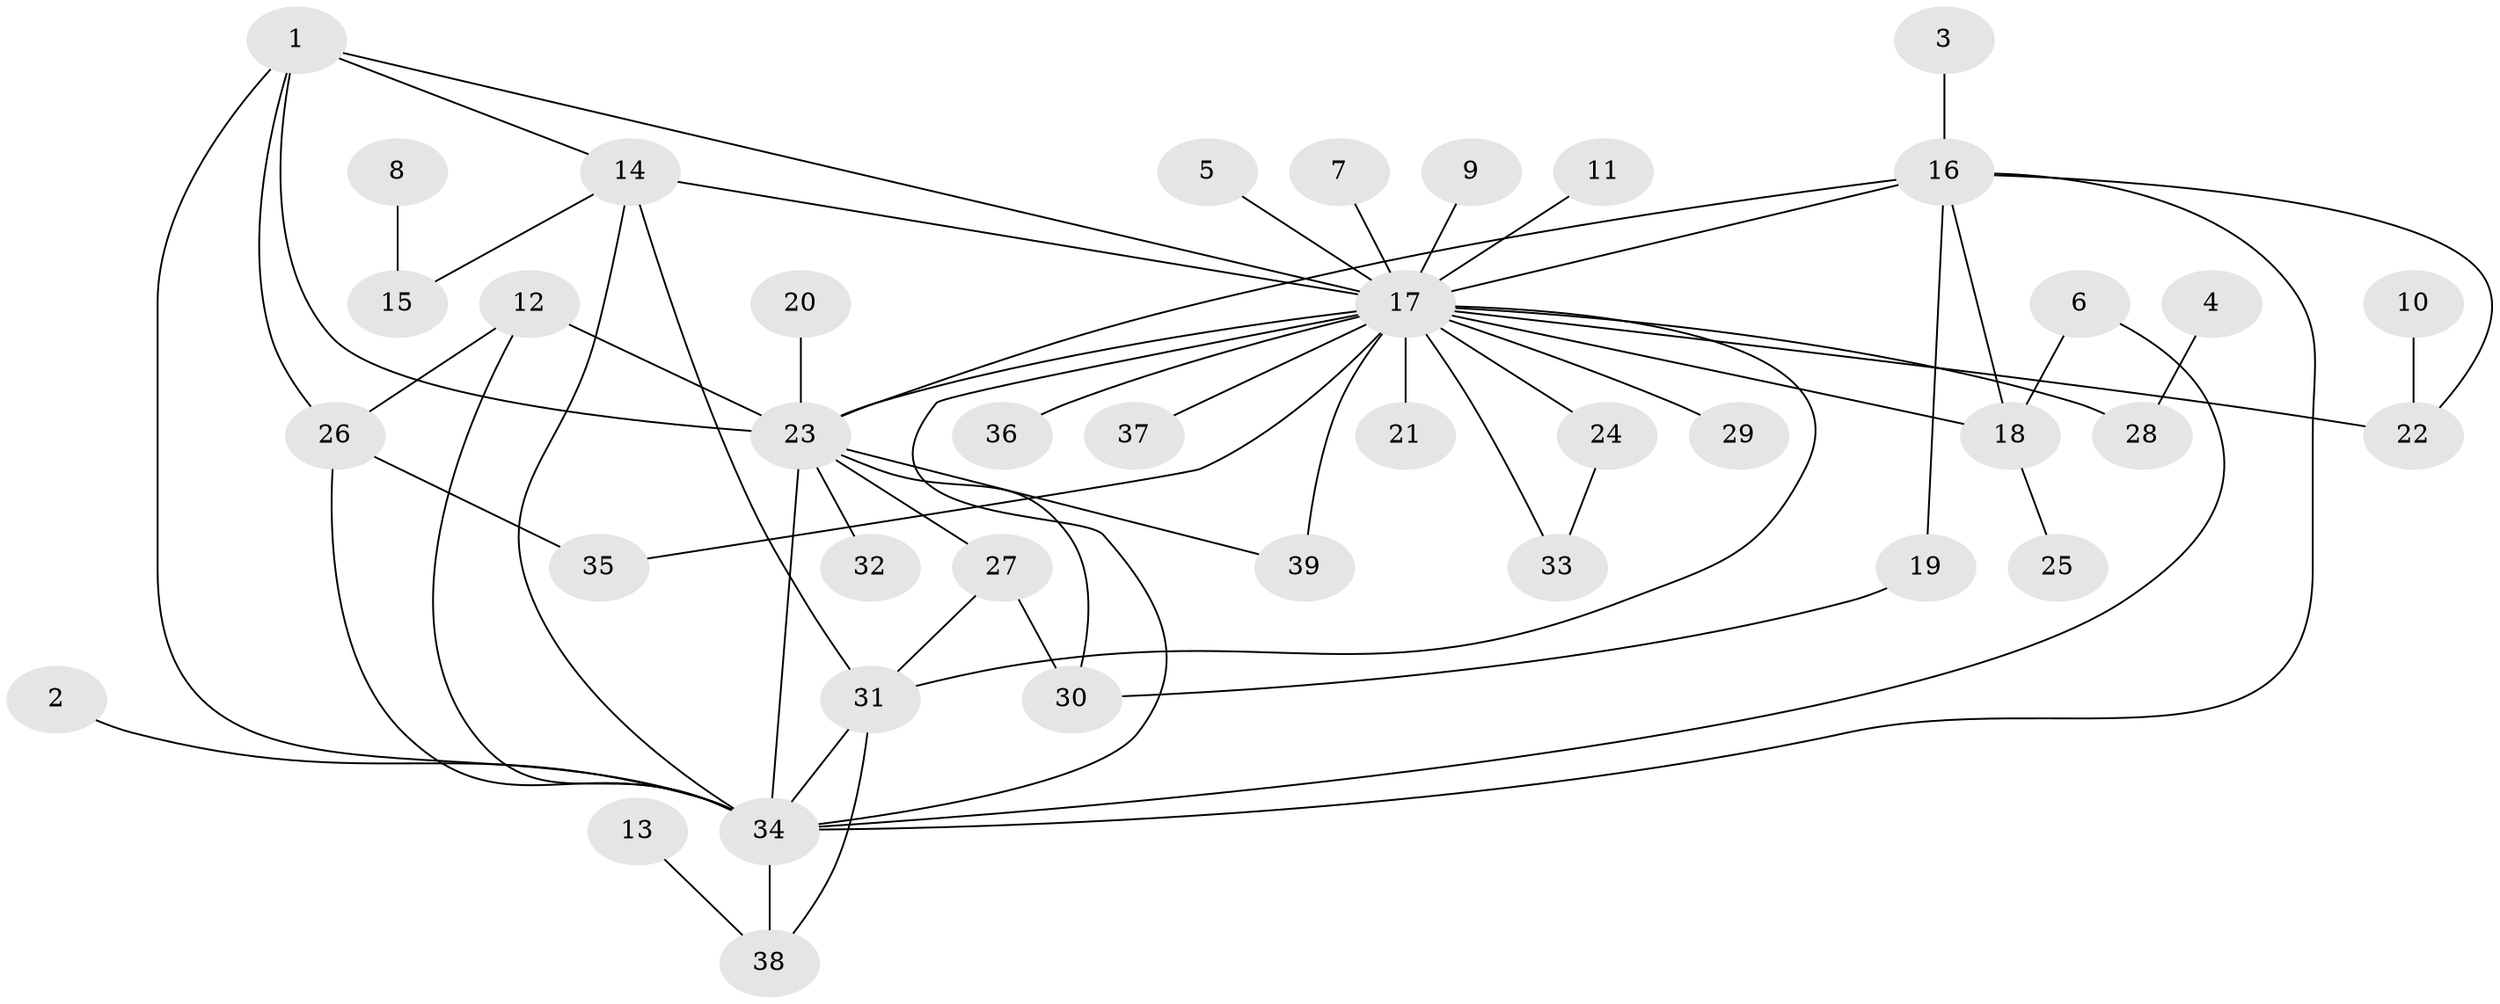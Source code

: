 // original degree distribution, {28: 0.01282051282051282, 2: 0.21794871794871795, 17: 0.01282051282051282, 5: 0.05128205128205128, 6: 0.01282051282051282, 11: 0.01282051282051282, 1: 0.48717948717948717, 3: 0.10256410256410256, 4: 0.07692307692307693, 12: 0.01282051282051282}
// Generated by graph-tools (version 1.1) at 2025/01/03/09/25 03:01:43]
// undirected, 39 vertices, 60 edges
graph export_dot {
graph [start="1"]
  node [color=gray90,style=filled];
  1;
  2;
  3;
  4;
  5;
  6;
  7;
  8;
  9;
  10;
  11;
  12;
  13;
  14;
  15;
  16;
  17;
  18;
  19;
  20;
  21;
  22;
  23;
  24;
  25;
  26;
  27;
  28;
  29;
  30;
  31;
  32;
  33;
  34;
  35;
  36;
  37;
  38;
  39;
  1 -- 14 [weight=1.0];
  1 -- 17 [weight=1.0];
  1 -- 23 [weight=1.0];
  1 -- 26 [weight=1.0];
  1 -- 34 [weight=1.0];
  2 -- 34 [weight=1.0];
  3 -- 16 [weight=1.0];
  4 -- 28 [weight=1.0];
  5 -- 17 [weight=1.0];
  6 -- 18 [weight=1.0];
  6 -- 34 [weight=1.0];
  7 -- 17 [weight=1.0];
  8 -- 15 [weight=1.0];
  9 -- 17 [weight=1.0];
  10 -- 22 [weight=1.0];
  11 -- 17 [weight=1.0];
  12 -- 23 [weight=1.0];
  12 -- 26 [weight=1.0];
  12 -- 34 [weight=1.0];
  13 -- 38 [weight=1.0];
  14 -- 15 [weight=1.0];
  14 -- 17 [weight=1.0];
  14 -- 31 [weight=1.0];
  14 -- 34 [weight=1.0];
  16 -- 17 [weight=1.0];
  16 -- 18 [weight=1.0];
  16 -- 19 [weight=1.0];
  16 -- 22 [weight=1.0];
  16 -- 23 [weight=1.0];
  16 -- 34 [weight=1.0];
  17 -- 18 [weight=1.0];
  17 -- 21 [weight=1.0];
  17 -- 22 [weight=1.0];
  17 -- 23 [weight=1.0];
  17 -- 24 [weight=1.0];
  17 -- 28 [weight=2.0];
  17 -- 29 [weight=1.0];
  17 -- 31 [weight=1.0];
  17 -- 33 [weight=1.0];
  17 -- 34 [weight=1.0];
  17 -- 35 [weight=1.0];
  17 -- 36 [weight=1.0];
  17 -- 37 [weight=1.0];
  17 -- 39 [weight=2.0];
  18 -- 25 [weight=1.0];
  19 -- 30 [weight=1.0];
  20 -- 23 [weight=1.0];
  23 -- 27 [weight=1.0];
  23 -- 30 [weight=1.0];
  23 -- 32 [weight=1.0];
  23 -- 34 [weight=1.0];
  23 -- 39 [weight=1.0];
  24 -- 33 [weight=1.0];
  26 -- 34 [weight=2.0];
  26 -- 35 [weight=1.0];
  27 -- 30 [weight=1.0];
  27 -- 31 [weight=1.0];
  31 -- 34 [weight=2.0];
  31 -- 38 [weight=1.0];
  34 -- 38 [weight=1.0];
}

